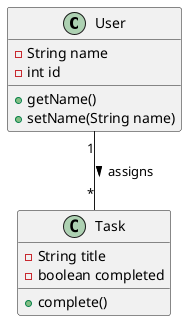 @startuml
class User {
  - String name
  - int id
  + getName()
  + setName(String name)
}

class Task {
  - String title
  - boolean completed
  + complete()
}

User "1" -- "*" Task : assigns >
@enduml 